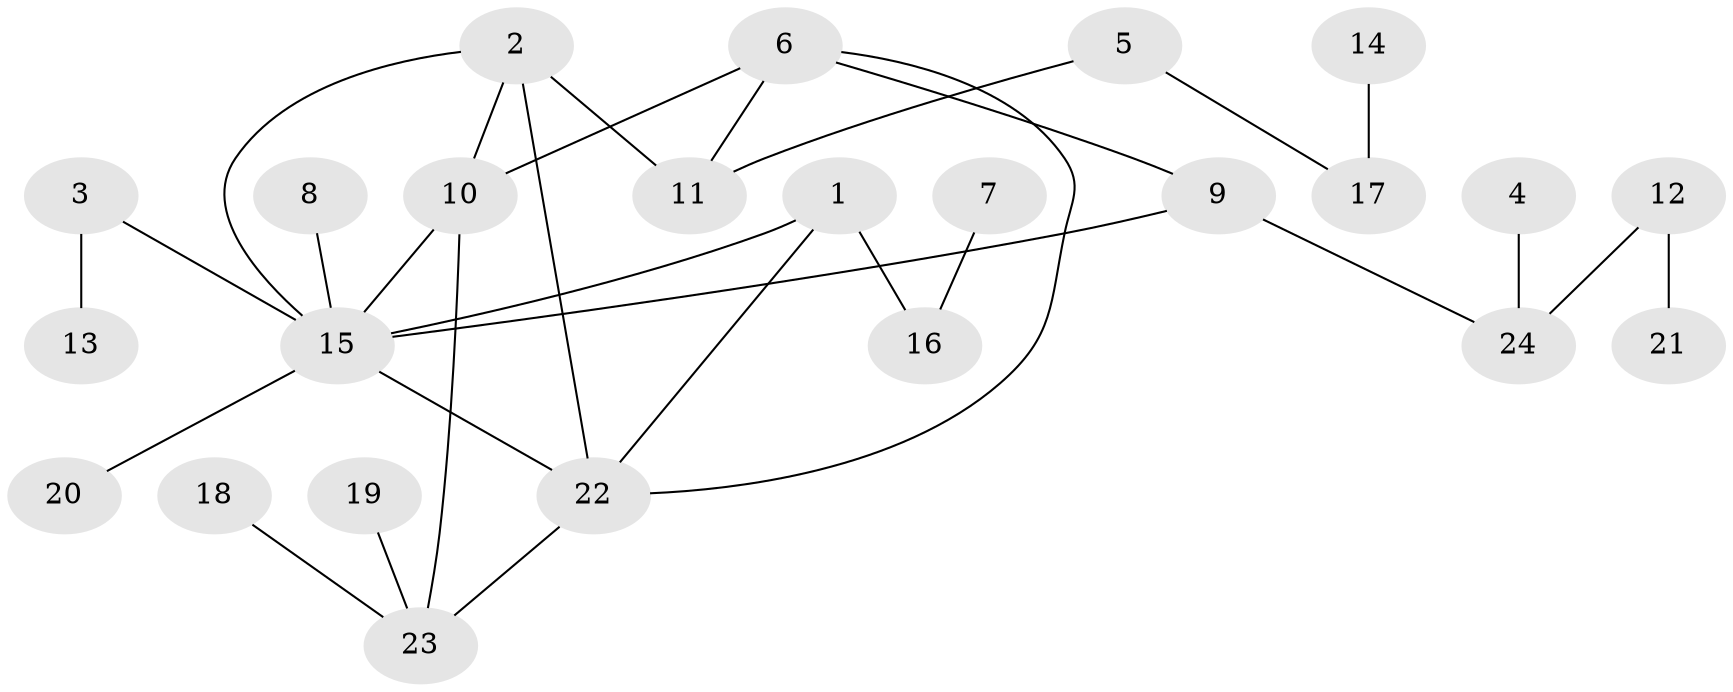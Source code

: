 // original degree distribution, {5: 0.0625, 4: 0.0625, 7: 0.020833333333333332, 3: 0.0625, 9: 0.020833333333333332, 2: 0.1875, 6: 0.041666666666666664, 1: 0.5416666666666666}
// Generated by graph-tools (version 1.1) at 2025/02/03/09/25 03:02:37]
// undirected, 24 vertices, 30 edges
graph export_dot {
graph [start="1"]
  node [color=gray90,style=filled];
  1;
  2;
  3;
  4;
  5;
  6;
  7;
  8;
  9;
  10;
  11;
  12;
  13;
  14;
  15;
  16;
  17;
  18;
  19;
  20;
  21;
  22;
  23;
  24;
  1 -- 15 [weight=1.0];
  1 -- 16 [weight=1.0];
  1 -- 22 [weight=1.0];
  2 -- 10 [weight=1.0];
  2 -- 11 [weight=1.0];
  2 -- 15 [weight=1.0];
  2 -- 22 [weight=1.0];
  3 -- 13 [weight=1.0];
  3 -- 15 [weight=1.0];
  4 -- 24 [weight=1.0];
  5 -- 11 [weight=1.0];
  5 -- 17 [weight=1.0];
  6 -- 9 [weight=1.0];
  6 -- 10 [weight=1.0];
  6 -- 11 [weight=1.0];
  6 -- 22 [weight=1.0];
  7 -- 16 [weight=1.0];
  8 -- 15 [weight=1.0];
  9 -- 15 [weight=1.0];
  9 -- 24 [weight=1.0];
  10 -- 15 [weight=1.0];
  10 -- 23 [weight=1.0];
  12 -- 21 [weight=1.0];
  12 -- 24 [weight=1.0];
  14 -- 17 [weight=1.0];
  15 -- 20 [weight=1.0];
  15 -- 22 [weight=1.0];
  18 -- 23 [weight=1.0];
  19 -- 23 [weight=1.0];
  22 -- 23 [weight=1.0];
}
